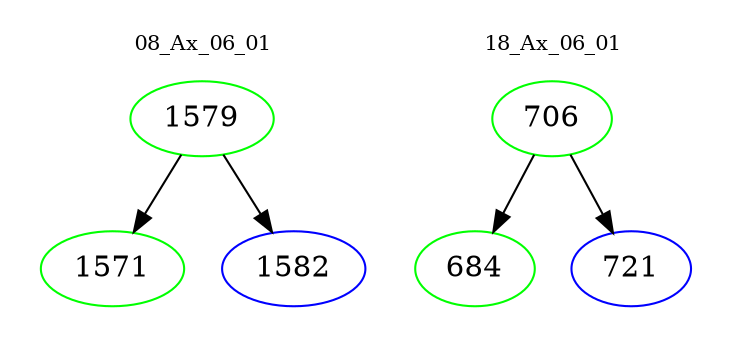 digraph{
subgraph cluster_0 {
color = white
label = "08_Ax_06_01";
fontsize=10;
T0_1579 [label="1579", color="green"]
T0_1579 -> T0_1571 [color="black"]
T0_1571 [label="1571", color="green"]
T0_1579 -> T0_1582 [color="black"]
T0_1582 [label="1582", color="blue"]
}
subgraph cluster_1 {
color = white
label = "18_Ax_06_01";
fontsize=10;
T1_706 [label="706", color="green"]
T1_706 -> T1_684 [color="black"]
T1_684 [label="684", color="green"]
T1_706 -> T1_721 [color="black"]
T1_721 [label="721", color="blue"]
}
}
